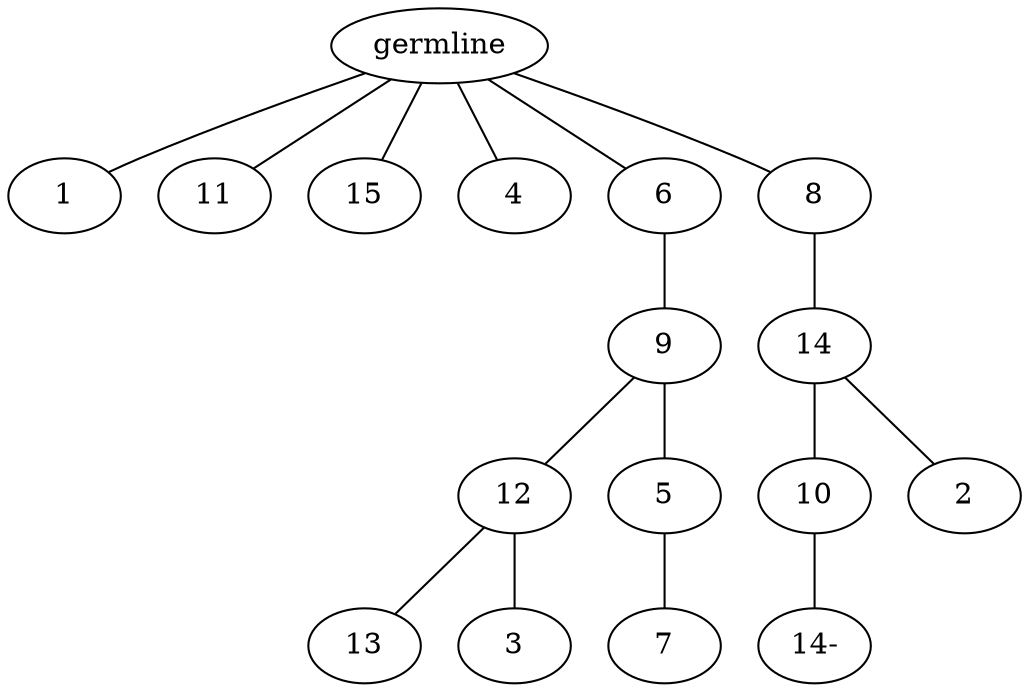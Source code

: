 graph tree {
    "139624575681152" [label="germline"];
    "139624575657728" [label="1"];
    "139624575656864" [label="11"];
    "139624575656432" [label="15"];
    "139624576115376" [label="4"];
    "139624576117440" [label="6"];
    "139624576114896" [label="9"];
    "139624576116432" [label="12"];
    "139624576118640" [label="13"];
    "139624576115280" [label="3"];
    "139624576116480" [label="5"];
    "139624576116384" [label="7"];
    "139624576117776" [label="8"];
    "139624576118592" [label="14"];
    "139624576117536" [label="10"];
    "139624575658016" [label="14-"];
    "139624576115040" [label="2"];
    "139624575681152" -- "139624575657728";
    "139624575681152" -- "139624575656864";
    "139624575681152" -- "139624575656432";
    "139624575681152" -- "139624576115376";
    "139624575681152" -- "139624576117440";
    "139624575681152" -- "139624576117776";
    "139624576117440" -- "139624576114896";
    "139624576114896" -- "139624576116432";
    "139624576114896" -- "139624576116480";
    "139624576116432" -- "139624576118640";
    "139624576116432" -- "139624576115280";
    "139624576116480" -- "139624576116384";
    "139624576117776" -- "139624576118592";
    "139624576118592" -- "139624576117536";
    "139624576118592" -- "139624576115040";
    "139624576117536" -- "139624575658016";
}
